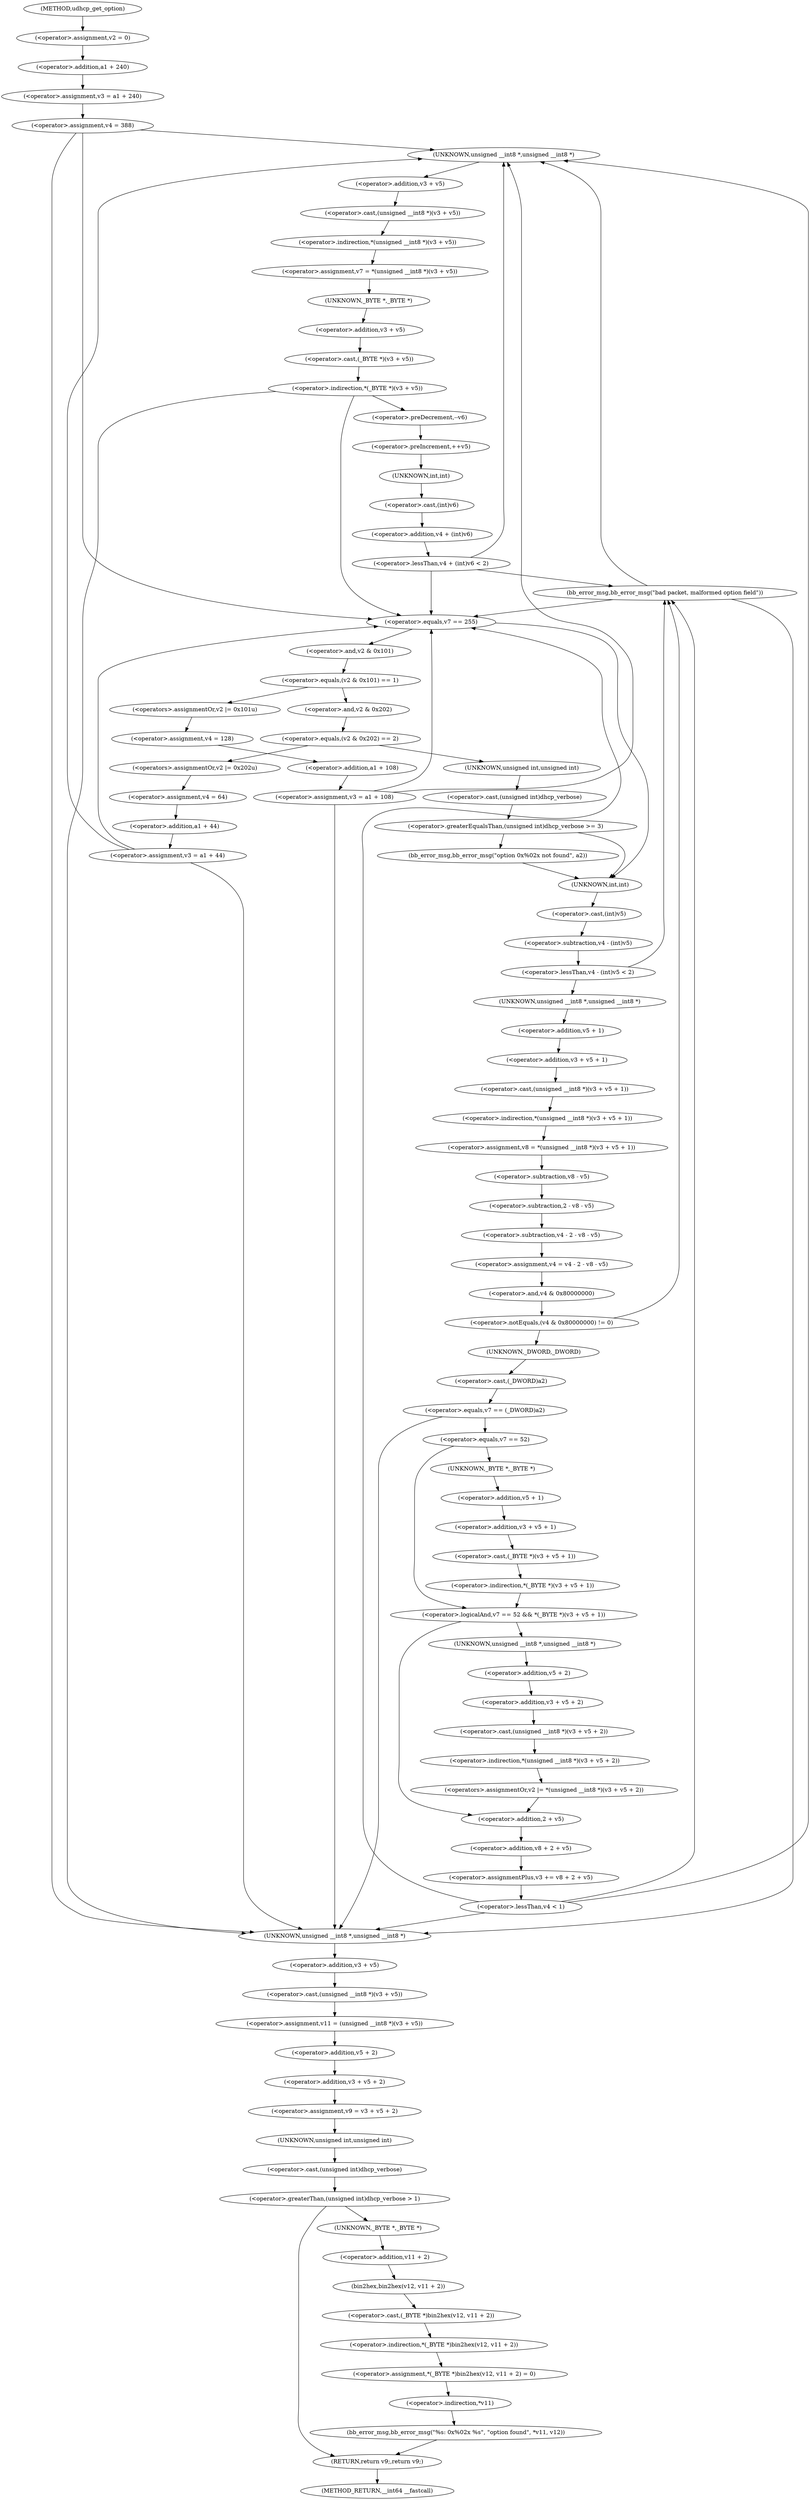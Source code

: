 digraph udhcp_get_option {  
"1000125" [label = "(<operator>.assignment,v2 = 0)" ]
"1000128" [label = "(<operator>.assignment,v3 = a1 + 240)" ]
"1000130" [label = "(<operator>.addition,a1 + 240)" ]
"1000133" [label = "(<operator>.assignment,v4 = 388)" ]
"1000144" [label = "(<operator>.assignment,v7 = *(unsigned __int8 *)(v3 + v5))" ]
"1000146" [label = "(<operator>.indirection,*(unsigned __int8 *)(v3 + v5))" ]
"1000147" [label = "(<operator>.cast,(unsigned __int8 *)(v3 + v5))" ]
"1000148" [label = "(UNKNOWN,unsigned __int8 *,unsigned __int8 *)" ]
"1000149" [label = "(<operator>.addition,v3 + v5)" ]
"1000153" [label = "(<operator>.indirection,*(_BYTE *)(v3 + v5))" ]
"1000154" [label = "(<operator>.cast,(_BYTE *)(v3 + v5))" ]
"1000155" [label = "(UNKNOWN,_BYTE *,_BYTE *)" ]
"1000156" [label = "(<operator>.addition,v3 + v5)" ]
"1000160" [label = "(<operator>.preDecrement,--v6)" ]
"1000162" [label = "(<operator>.preIncrement,++v5)" ]
"1000165" [label = "(<operator>.lessThan,v4 + (int)v6 < 2)" ]
"1000166" [label = "(<operator>.addition,v4 + (int)v6)" ]
"1000168" [label = "(<operator>.cast,(int)v6)" ]
"1000169" [label = "(UNKNOWN,int,int)" ]
"1000174" [label = "(<operator>.equals,v7 == 255)" ]
"1000179" [label = "(<operator>.equals,(v2 & 0x101) == 1)" ]
"1000180" [label = "(<operator>.and,v2 & 0x101)" ]
"1000185" [label = "(<operators>.assignmentOr,v2 |= 0x101u)" ]
"1000188" [label = "(<operator>.assignment,v4 = 128)" ]
"1000191" [label = "(<operator>.assignment,v3 = a1 + 108)" ]
"1000193" [label = "(<operator>.addition,a1 + 108)" ]
"1000198" [label = "(<operator>.equals,(v2 & 0x202) == 2)" ]
"1000199" [label = "(<operator>.and,v2 & 0x202)" ]
"1000204" [label = "(<operators>.assignmentOr,v2 |= 0x202u)" ]
"1000207" [label = "(<operator>.assignment,v4 = 64)" ]
"1000210" [label = "(<operator>.assignment,v3 = a1 + 44)" ]
"1000212" [label = "(<operator>.addition,a1 + 44)" ]
"1000217" [label = "(<operator>.greaterEqualsThan,(unsigned int)dhcp_verbose >= 3)" ]
"1000218" [label = "(<operator>.cast,(unsigned int)dhcp_verbose)" ]
"1000219" [label = "(UNKNOWN,unsigned int,unsigned int)" ]
"1000222" [label = "(bb_error_msg,bb_error_msg(\"option 0x%02x not found\", a2))" ]
"1000227" [label = "(<operator>.lessThan,v4 - (int)v5 < 2)" ]
"1000228" [label = "(<operator>.subtraction,v4 - (int)v5)" ]
"1000230" [label = "(<operator>.cast,(int)v5)" ]
"1000231" [label = "(UNKNOWN,int,int)" ]
"1000235" [label = "(<operator>.assignment,v8 = *(unsigned __int8 *)(v3 + v5 + 1))" ]
"1000237" [label = "(<operator>.indirection,*(unsigned __int8 *)(v3 + v5 + 1))" ]
"1000238" [label = "(<operator>.cast,(unsigned __int8 *)(v3 + v5 + 1))" ]
"1000239" [label = "(UNKNOWN,unsigned __int8 *,unsigned __int8 *)" ]
"1000240" [label = "(<operator>.addition,v3 + v5 + 1)" ]
"1000242" [label = "(<operator>.addition,v5 + 1)" ]
"1000245" [label = "(<operator>.assignment,v4 = v4 - 2 - v8 - v5)" ]
"1000247" [label = "(<operator>.subtraction,v4 - 2 - v8 - v5)" ]
"1000249" [label = "(<operator>.subtraction,2 - v8 - v5)" ]
"1000251" [label = "(<operator>.subtraction,v8 - v5)" ]
"1000255" [label = "(<operator>.notEquals,(v4 & 0x80000000) != 0)" ]
"1000256" [label = "(<operator>.and,v4 & 0x80000000)" ]
"1000262" [label = "(<operator>.equals,v7 == (_DWORD)a2)" ]
"1000264" [label = "(<operator>.cast,(_DWORD)a2)" ]
"1000265" [label = "(UNKNOWN,_DWORD,_DWORD)" ]
"1000269" [label = "(<operator>.logicalAnd,v7 == 52 && *(_BYTE *)(v3 + v5 + 1))" ]
"1000270" [label = "(<operator>.equals,v7 == 52)" ]
"1000273" [label = "(<operator>.indirection,*(_BYTE *)(v3 + v5 + 1))" ]
"1000274" [label = "(<operator>.cast,(_BYTE *)(v3 + v5 + 1))" ]
"1000275" [label = "(UNKNOWN,_BYTE *,_BYTE *)" ]
"1000276" [label = "(<operator>.addition,v3 + v5 + 1)" ]
"1000278" [label = "(<operator>.addition,v5 + 1)" ]
"1000281" [label = "(<operators>.assignmentOr,v2 |= *(unsigned __int8 *)(v3 + v5 + 2))" ]
"1000283" [label = "(<operator>.indirection,*(unsigned __int8 *)(v3 + v5 + 2))" ]
"1000284" [label = "(<operator>.cast,(unsigned __int8 *)(v3 + v5 + 2))" ]
"1000285" [label = "(UNKNOWN,unsigned __int8 *,unsigned __int8 *)" ]
"1000286" [label = "(<operator>.addition,v3 + v5 + 2)" ]
"1000288" [label = "(<operator>.addition,v5 + 2)" ]
"1000291" [label = "(<operator>.assignmentPlus,v3 += v8 + 2 + v5)" ]
"1000293" [label = "(<operator>.addition,v8 + 2 + v5)" ]
"1000295" [label = "(<operator>.addition,2 + v5)" ]
"1000299" [label = "(<operator>.lessThan,v4 < 1)" ]
"1000304" [label = "(bb_error_msg,bb_error_msg(\"bad packet, malformed option field\"))" ]
"1000307" [label = "(<operator>.assignment,v11 = (unsigned __int8 *)(v3 + v5))" ]
"1000309" [label = "(<operator>.cast,(unsigned __int8 *)(v3 + v5))" ]
"1000310" [label = "(UNKNOWN,unsigned __int8 *,unsigned __int8 *)" ]
"1000311" [label = "(<operator>.addition,v3 + v5)" ]
"1000314" [label = "(<operator>.assignment,v9 = v3 + v5 + 2)" ]
"1000316" [label = "(<operator>.addition,v3 + v5 + 2)" ]
"1000318" [label = "(<operator>.addition,v5 + 2)" ]
"1000322" [label = "(<operator>.greaterThan,(unsigned int)dhcp_verbose > 1)" ]
"1000323" [label = "(<operator>.cast,(unsigned int)dhcp_verbose)" ]
"1000324" [label = "(UNKNOWN,unsigned int,unsigned int)" ]
"1000328" [label = "(<operator>.assignment,*(_BYTE *)bin2hex(v12, v11 + 2) = 0)" ]
"1000329" [label = "(<operator>.indirection,*(_BYTE *)bin2hex(v12, v11 + 2))" ]
"1000330" [label = "(<operator>.cast,(_BYTE *)bin2hex(v12, v11 + 2))" ]
"1000331" [label = "(UNKNOWN,_BYTE *,_BYTE *)" ]
"1000332" [label = "(bin2hex,bin2hex(v12, v11 + 2))" ]
"1000334" [label = "(<operator>.addition,v11 + 2)" ]
"1000338" [label = "(bb_error_msg,bb_error_msg(\"%s: 0x%02x %s\", \"option found\", *v11, v12))" ]
"1000341" [label = "(<operator>.indirection,*v11)" ]
"1000344" [label = "(RETURN,return v9;,return v9;)" ]
"1000111" [label = "(METHOD,udhcp_get_option)" ]
"1000346" [label = "(METHOD_RETURN,__int64 __fastcall)" ]
  "1000125" -> "1000130" 
  "1000128" -> "1000133" 
  "1000130" -> "1000128" 
  "1000133" -> "1000148" 
  "1000133" -> "1000174" 
  "1000133" -> "1000310" 
  "1000144" -> "1000155" 
  "1000146" -> "1000144" 
  "1000147" -> "1000146" 
  "1000148" -> "1000149" 
  "1000149" -> "1000147" 
  "1000153" -> "1000174" 
  "1000153" -> "1000310" 
  "1000153" -> "1000160" 
  "1000154" -> "1000153" 
  "1000155" -> "1000156" 
  "1000156" -> "1000154" 
  "1000160" -> "1000162" 
  "1000162" -> "1000169" 
  "1000165" -> "1000148" 
  "1000165" -> "1000174" 
  "1000165" -> "1000304" 
  "1000166" -> "1000165" 
  "1000168" -> "1000166" 
  "1000169" -> "1000168" 
  "1000174" -> "1000180" 
  "1000174" -> "1000231" 
  "1000179" -> "1000185" 
  "1000179" -> "1000199" 
  "1000180" -> "1000179" 
  "1000185" -> "1000188" 
  "1000188" -> "1000193" 
  "1000191" -> "1000148" 
  "1000191" -> "1000174" 
  "1000191" -> "1000310" 
  "1000193" -> "1000191" 
  "1000198" -> "1000219" 
  "1000198" -> "1000204" 
  "1000199" -> "1000198" 
  "1000204" -> "1000207" 
  "1000207" -> "1000212" 
  "1000210" -> "1000148" 
  "1000210" -> "1000174" 
  "1000210" -> "1000310" 
  "1000212" -> "1000210" 
  "1000217" -> "1000222" 
  "1000217" -> "1000231" 
  "1000218" -> "1000217" 
  "1000219" -> "1000218" 
  "1000222" -> "1000231" 
  "1000227" -> "1000304" 
  "1000227" -> "1000239" 
  "1000228" -> "1000227" 
  "1000230" -> "1000228" 
  "1000231" -> "1000230" 
  "1000235" -> "1000251" 
  "1000237" -> "1000235" 
  "1000238" -> "1000237" 
  "1000239" -> "1000242" 
  "1000240" -> "1000238" 
  "1000242" -> "1000240" 
  "1000245" -> "1000256" 
  "1000247" -> "1000245" 
  "1000249" -> "1000247" 
  "1000251" -> "1000249" 
  "1000255" -> "1000304" 
  "1000255" -> "1000265" 
  "1000256" -> "1000255" 
  "1000262" -> "1000310" 
  "1000262" -> "1000270" 
  "1000264" -> "1000262" 
  "1000265" -> "1000264" 
  "1000269" -> "1000285" 
  "1000269" -> "1000295" 
  "1000270" -> "1000275" 
  "1000270" -> "1000269" 
  "1000273" -> "1000269" 
  "1000274" -> "1000273" 
  "1000275" -> "1000278" 
  "1000276" -> "1000274" 
  "1000278" -> "1000276" 
  "1000281" -> "1000295" 
  "1000283" -> "1000281" 
  "1000284" -> "1000283" 
  "1000285" -> "1000288" 
  "1000286" -> "1000284" 
  "1000288" -> "1000286" 
  "1000291" -> "1000299" 
  "1000293" -> "1000291" 
  "1000295" -> "1000293" 
  "1000299" -> "1000148" 
  "1000299" -> "1000174" 
  "1000299" -> "1000310" 
  "1000299" -> "1000304" 
  "1000304" -> "1000148" 
  "1000304" -> "1000174" 
  "1000304" -> "1000310" 
  "1000307" -> "1000318" 
  "1000309" -> "1000307" 
  "1000310" -> "1000311" 
  "1000311" -> "1000309" 
  "1000314" -> "1000324" 
  "1000316" -> "1000314" 
  "1000318" -> "1000316" 
  "1000322" -> "1000331" 
  "1000322" -> "1000344" 
  "1000323" -> "1000322" 
  "1000324" -> "1000323" 
  "1000328" -> "1000341" 
  "1000329" -> "1000328" 
  "1000330" -> "1000329" 
  "1000331" -> "1000334" 
  "1000332" -> "1000330" 
  "1000334" -> "1000332" 
  "1000338" -> "1000344" 
  "1000341" -> "1000338" 
  "1000344" -> "1000346" 
  "1000111" -> "1000125" 
}
